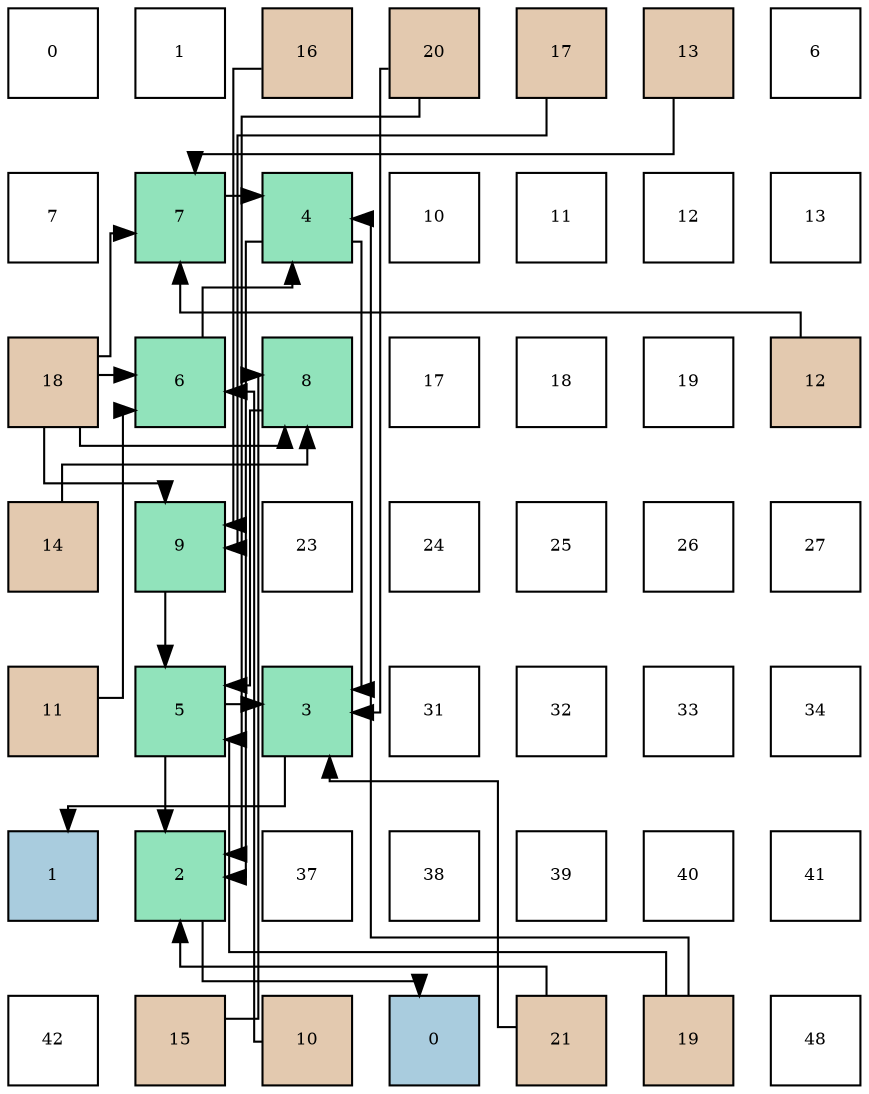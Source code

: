 digraph layout{
 rankdir=TB;
 splines=ortho;
 node [style=filled shape=square fixedsize=true width=0.6];
0[label="0", fontsize=8, fillcolor="#ffffff"];
1[label="1", fontsize=8, fillcolor="#ffffff"];
2[label="16", fontsize=8, fillcolor="#e3c9af"];
3[label="20", fontsize=8, fillcolor="#e3c9af"];
4[label="17", fontsize=8, fillcolor="#e3c9af"];
5[label="13", fontsize=8, fillcolor="#e3c9af"];
6[label="6", fontsize=8, fillcolor="#ffffff"];
7[label="7", fontsize=8, fillcolor="#ffffff"];
8[label="7", fontsize=8, fillcolor="#91e3bb"];
9[label="4", fontsize=8, fillcolor="#91e3bb"];
10[label="10", fontsize=8, fillcolor="#ffffff"];
11[label="11", fontsize=8, fillcolor="#ffffff"];
12[label="12", fontsize=8, fillcolor="#ffffff"];
13[label="13", fontsize=8, fillcolor="#ffffff"];
14[label="18", fontsize=8, fillcolor="#e3c9af"];
15[label="6", fontsize=8, fillcolor="#91e3bb"];
16[label="8", fontsize=8, fillcolor="#91e3bb"];
17[label="17", fontsize=8, fillcolor="#ffffff"];
18[label="18", fontsize=8, fillcolor="#ffffff"];
19[label="19", fontsize=8, fillcolor="#ffffff"];
20[label="12", fontsize=8, fillcolor="#e3c9af"];
21[label="14", fontsize=8, fillcolor="#e3c9af"];
22[label="9", fontsize=8, fillcolor="#91e3bb"];
23[label="23", fontsize=8, fillcolor="#ffffff"];
24[label="24", fontsize=8, fillcolor="#ffffff"];
25[label="25", fontsize=8, fillcolor="#ffffff"];
26[label="26", fontsize=8, fillcolor="#ffffff"];
27[label="27", fontsize=8, fillcolor="#ffffff"];
28[label="11", fontsize=8, fillcolor="#e3c9af"];
29[label="5", fontsize=8, fillcolor="#91e3bb"];
30[label="3", fontsize=8, fillcolor="#91e3bb"];
31[label="31", fontsize=8, fillcolor="#ffffff"];
32[label="32", fontsize=8, fillcolor="#ffffff"];
33[label="33", fontsize=8, fillcolor="#ffffff"];
34[label="34", fontsize=8, fillcolor="#ffffff"];
35[label="1", fontsize=8, fillcolor="#a9ccde"];
36[label="2", fontsize=8, fillcolor="#91e3bb"];
37[label="37", fontsize=8, fillcolor="#ffffff"];
38[label="38", fontsize=8, fillcolor="#ffffff"];
39[label="39", fontsize=8, fillcolor="#ffffff"];
40[label="40", fontsize=8, fillcolor="#ffffff"];
41[label="41", fontsize=8, fillcolor="#ffffff"];
42[label="42", fontsize=8, fillcolor="#ffffff"];
43[label="15", fontsize=8, fillcolor="#e3c9af"];
44[label="10", fontsize=8, fillcolor="#e3c9af"];
45[label="0", fontsize=8, fillcolor="#a9ccde"];
46[label="21", fontsize=8, fillcolor="#e3c9af"];
47[label="19", fontsize=8, fillcolor="#e3c9af"];
48[label="48", fontsize=8, fillcolor="#ffffff"];
edge [constraint=false, style=vis];36 -> 45;
30 -> 35;
9 -> 36;
9 -> 30;
29 -> 36;
29 -> 30;
15 -> 9;
8 -> 9;
16 -> 29;
22 -> 29;
44 -> 15;
28 -> 15;
20 -> 8;
5 -> 8;
21 -> 16;
43 -> 16;
2 -> 22;
4 -> 22;
14 -> 15;
14 -> 8;
14 -> 16;
14 -> 22;
47 -> 9;
47 -> 29;
3 -> 36;
3 -> 30;
46 -> 36;
46 -> 30;
edge [constraint=true, style=invis];
0 -> 7 -> 14 -> 21 -> 28 -> 35 -> 42;
1 -> 8 -> 15 -> 22 -> 29 -> 36 -> 43;
2 -> 9 -> 16 -> 23 -> 30 -> 37 -> 44;
3 -> 10 -> 17 -> 24 -> 31 -> 38 -> 45;
4 -> 11 -> 18 -> 25 -> 32 -> 39 -> 46;
5 -> 12 -> 19 -> 26 -> 33 -> 40 -> 47;
6 -> 13 -> 20 -> 27 -> 34 -> 41 -> 48;
rank = same {0 -> 1 -> 2 -> 3 -> 4 -> 5 -> 6};
rank = same {7 -> 8 -> 9 -> 10 -> 11 -> 12 -> 13};
rank = same {14 -> 15 -> 16 -> 17 -> 18 -> 19 -> 20};
rank = same {21 -> 22 -> 23 -> 24 -> 25 -> 26 -> 27};
rank = same {28 -> 29 -> 30 -> 31 -> 32 -> 33 -> 34};
rank = same {35 -> 36 -> 37 -> 38 -> 39 -> 40 -> 41};
rank = same {42 -> 43 -> 44 -> 45 -> 46 -> 47 -> 48};
}